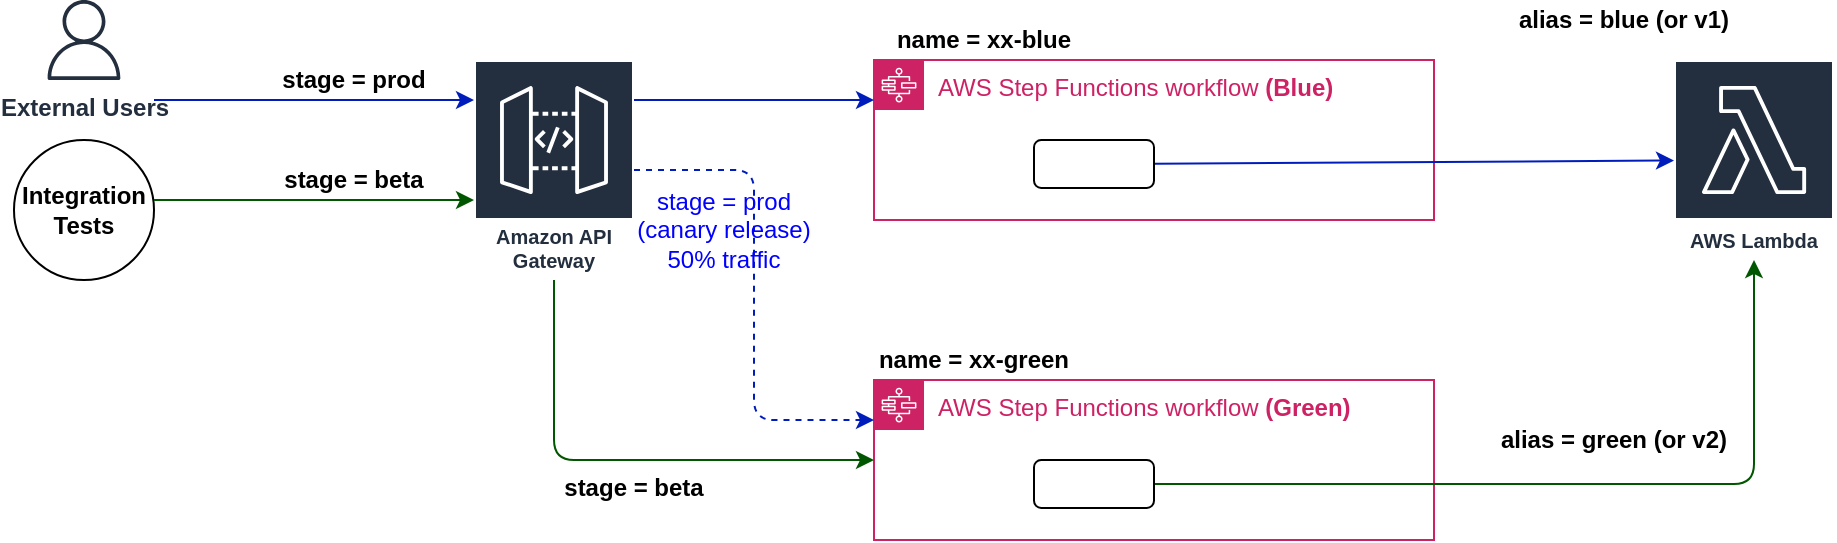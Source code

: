<mxfile version="13.9.5" type="device"><diagram id="xA10qjsr-7rKh3WqmDnN" name="Page-1"><mxGraphModel dx="1264" dy="592" grid="1" gridSize="10" guides="1" tooltips="1" connect="1" arrows="1" fold="1" page="1" pageScale="1" pageWidth="850" pageHeight="1100" math="0" shadow="0"><root><mxCell id="0"/><mxCell id="1" parent="0"/><mxCell id="OFFuF0TlAI2kyokZnH9z-1" value="Amazon API Gateway" style="outlineConnect=0;fontColor=#232F3E;gradientColor=none;strokeColor=#ffffff;fillColor=#232F3E;dashed=0;verticalLabelPosition=middle;verticalAlign=bottom;align=center;html=1;whiteSpace=wrap;fontSize=10;fontStyle=1;spacing=3;shape=mxgraph.aws4.productIcon;prIcon=mxgraph.aws4.api_gateway;" parent="1" vertex="1"><mxGeometry x="280" y="160" width="80" height="110" as="geometry"/></mxCell><mxCell id="OFFuF0TlAI2kyokZnH9z-3" value="AWS Lambda" style="outlineConnect=0;fontColor=#232F3E;gradientColor=none;strokeColor=#ffffff;fillColor=#232F3E;dashed=0;verticalLabelPosition=middle;verticalAlign=bottom;align=center;html=1;whiteSpace=wrap;fontSize=10;fontStyle=1;spacing=3;shape=mxgraph.aws4.productIcon;prIcon=mxgraph.aws4.lambda;" parent="1" vertex="1"><mxGeometry x="880" y="160" width="80" height="100" as="geometry"/></mxCell><mxCell id="OFFuF0TlAI2kyokZnH9z-4" value="AWS Step Functions workflow &lt;b&gt;(Blue)&lt;/b&gt;" style="points=[[0,0],[0.25,0],[0.5,0],[0.75,0],[1,0],[1,0.25],[1,0.5],[1,0.75],[1,1],[0.75,1],[0.5,1],[0.25,1],[0,1],[0,0.75],[0,0.5],[0,0.25]];outlineConnect=0;gradientColor=none;html=1;whiteSpace=wrap;fontSize=12;fontStyle=0;shape=mxgraph.aws4.group;grIcon=mxgraph.aws4.group_aws_step_functions_workflow;strokeColor=#CD2264;fillColor=none;verticalAlign=top;align=left;spacingLeft=30;fontColor=#CD2264;dashed=0;" parent="1" vertex="1"><mxGeometry x="480" y="160" width="280" height="80" as="geometry"/></mxCell><mxCell id="OFFuF0TlAI2kyokZnH9z-5" value="AWS Step Functions workflow &lt;b&gt;(Green)&lt;/b&gt;" style="points=[[0,0],[0.25,0],[0.5,0],[0.75,0],[1,0],[1,0.25],[1,0.5],[1,0.75],[1,1],[0.75,1],[0.5,1],[0.25,1],[0,1],[0,0.75],[0,0.5],[0,0.25]];outlineConnect=0;gradientColor=none;html=1;whiteSpace=wrap;fontSize=12;fontStyle=0;shape=mxgraph.aws4.group;grIcon=mxgraph.aws4.group_aws_step_functions_workflow;strokeColor=#CD2264;fillColor=none;verticalAlign=top;align=left;spacingLeft=30;fontColor=#CD2264;dashed=0;" parent="1" vertex="1"><mxGeometry x="480" y="320" width="280" height="80" as="geometry"/></mxCell><mxCell id="OFFuF0TlAI2kyokZnH9z-6" value="&lt;b&gt;stage = prod&lt;/b&gt;" style="text;html=1;strokeColor=none;fillColor=none;align=center;verticalAlign=middle;whiteSpace=wrap;rounded=0;" parent="1" vertex="1"><mxGeometry x="170" y="160" width="100" height="20" as="geometry"/></mxCell><mxCell id="OFFuF0TlAI2kyokZnH9z-8" value="&lt;b&gt;External Users&lt;/b&gt;" style="outlineConnect=0;fontColor=#232F3E;gradientColor=none;fillColor=#232F3E;strokeColor=none;dashed=0;verticalLabelPosition=bottom;verticalAlign=top;align=center;html=1;fontSize=12;fontStyle=0;aspect=fixed;pointerEvents=1;shape=mxgraph.aws4.user;" parent="1" vertex="1"><mxGeometry x="65" y="130" width="40" height="40" as="geometry"/></mxCell><mxCell id="OFFuF0TlAI2kyokZnH9z-10" value="" style="endArrow=classic;html=1;fillColor=#0050ef;strokeColor=#001DBC;" parent="1" edge="1"><mxGeometry width="50" height="50" relative="1" as="geometry"><mxPoint x="120" y="180" as="sourcePoint"/><mxPoint x="280" y="180" as="targetPoint"/></mxGeometry></mxCell><mxCell id="OFFuF0TlAI2kyokZnH9z-12" value="&lt;b&gt;name = xx-blue&lt;/b&gt;" style="text;html=1;strokeColor=none;fillColor=none;align=center;verticalAlign=middle;whiteSpace=wrap;rounded=0;" parent="1" vertex="1"><mxGeometry x="480" y="140" width="110" height="20" as="geometry"/></mxCell><mxCell id="OFFuF0TlAI2kyokZnH9z-13" value="" style="endArrow=classic;html=1;entryX=0;entryY=0.25;entryDx=0;entryDy=0;dashed=1;fillColor=#0050ef;strokeColor=#001DBC;" parent="1" source="OFFuF0TlAI2kyokZnH9z-1" target="OFFuF0TlAI2kyokZnH9z-5" edge="1"><mxGeometry width="50" height="50" relative="1" as="geometry"><mxPoint x="410" y="120" as="sourcePoint"/><mxPoint x="170" y="350" as="targetPoint"/><Array as="points"><mxPoint x="420" y="215"/><mxPoint x="420" y="340"/></Array></mxGeometry></mxCell><mxCell id="OFFuF0TlAI2kyokZnH9z-14" value="&lt;b&gt;name = xx-green&lt;/b&gt;" style="text;html=1;strokeColor=none;fillColor=none;align=center;verticalAlign=middle;whiteSpace=wrap;rounded=0;" parent="1" vertex="1"><mxGeometry x="480" y="300" width="100" height="20" as="geometry"/></mxCell><mxCell id="OFFuF0TlAI2kyokZnH9z-15" value="" style="endArrow=classic;html=1;exitX=1;exitY=0.5;exitDx=0;exitDy=0;fillColor=#008a00;strokeColor=#005700;" parent="1" source="FZQIjRfQ5ZzKY_NWzXrH-9" target="OFFuF0TlAI2kyokZnH9z-3" edge="1"><mxGeometry width="50" height="50" relative="1" as="geometry"><mxPoint x="720" y="510" as="sourcePoint"/><mxPoint x="770" y="460" as="targetPoint"/><Array as="points"><mxPoint x="920" y="372"/></Array></mxGeometry></mxCell><mxCell id="OFFuF0TlAI2kyokZnH9z-16" value="" style="endArrow=classic;html=1;fillColor=#0050ef;strokeColor=#001DBC;" parent="1" source="FZQIjRfQ5ZzKY_NWzXrH-8" target="OFFuF0TlAI2kyokZnH9z-3" edge="1"><mxGeometry width="50" height="50" relative="1" as="geometry"><mxPoint x="370" y="210" as="sourcePoint"/><mxPoint x="490" y="210" as="targetPoint"/></mxGeometry></mxCell><mxCell id="OFFuF0TlAI2kyokZnH9z-17" value="&lt;b&gt;alias = blue (or v1)&lt;/b&gt;" style="text;html=1;strokeColor=none;fillColor=none;align=center;verticalAlign=middle;whiteSpace=wrap;rounded=0;" parent="1" vertex="1"><mxGeometry x="790" y="130" width="130" height="20" as="geometry"/></mxCell><mxCell id="OFFuF0TlAI2kyokZnH9z-18" value="&lt;b&gt;alias = green (or v2)&lt;br&gt;&lt;/b&gt;" style="text;html=1;strokeColor=none;fillColor=none;align=center;verticalAlign=middle;whiteSpace=wrap;rounded=0;" parent="1" vertex="1"><mxGeometry x="790" y="340" width="120" height="20" as="geometry"/></mxCell><mxCell id="FZQIjRfQ5ZzKY_NWzXrH-8" value="" style="rounded=1;whiteSpace=wrap;html=1;" parent="1" vertex="1"><mxGeometry x="560" y="200" width="60" height="24" as="geometry"/></mxCell><mxCell id="FZQIjRfQ5ZzKY_NWzXrH-9" value="" style="rounded=1;whiteSpace=wrap;html=1;" parent="1" vertex="1"><mxGeometry x="560" y="360" width="60" height="24" as="geometry"/></mxCell><mxCell id="FZQIjRfQ5ZzKY_NWzXrH-16" value="&lt;b&gt;Integration Tests&lt;/b&gt;" style="ellipse;whiteSpace=wrap;html=1;aspect=fixed;" parent="1" vertex="1"><mxGeometry x="50" y="200" width="70" height="70" as="geometry"/></mxCell><mxCell id="FZQIjRfQ5ZzKY_NWzXrH-4" value="&lt;font color=&quot;#0000ff&quot;&gt;stage = prod&lt;br&gt;(canary release)&lt;br&gt;50% traffic&lt;/font&gt;" style="text;html=1;strokeColor=none;fillColor=none;align=center;verticalAlign=middle;whiteSpace=wrap;rounded=0;" parent="1" vertex="1"><mxGeometry x="340" y="220" width="130" height="50" as="geometry"/></mxCell><mxCell id="o4Kb6z-WVJu-zrEAybP4-1" value="&lt;b&gt;stage = beta&lt;/b&gt;" style="text;html=1;strokeColor=none;fillColor=none;align=center;verticalAlign=middle;whiteSpace=wrap;rounded=0;" parent="1" vertex="1"><mxGeometry x="170" y="210" width="100" height="20" as="geometry"/></mxCell><mxCell id="o4Kb6z-WVJu-zrEAybP4-3" value="" style="endArrow=classic;html=1;entryX=0;entryY=0.5;entryDx=0;entryDy=0;fillColor=#008a00;strokeColor=#005700;" parent="1" source="OFFuF0TlAI2kyokZnH9z-1" target="OFFuF0TlAI2kyokZnH9z-5" edge="1"><mxGeometry width="50" height="50" relative="1" as="geometry"><mxPoint x="270" y="400" as="sourcePoint"/><mxPoint x="390" y="400" as="targetPoint"/><Array as="points"><mxPoint x="320" y="360"/></Array></mxGeometry></mxCell><mxCell id="o4Kb6z-WVJu-zrEAybP4-4" value="&lt;b&gt;stage = beta&lt;/b&gt;" style="text;html=1;strokeColor=none;fillColor=none;align=center;verticalAlign=middle;whiteSpace=wrap;rounded=0;" parent="1" vertex="1"><mxGeometry x="310" y="364" width="100" height="20" as="geometry"/></mxCell><mxCell id="o4Kb6z-WVJu-zrEAybP4-5" value="" style="endArrow=classic;html=1;fillColor=#008a00;strokeColor=#005700;" parent="1" edge="1"><mxGeometry width="50" height="50" relative="1" as="geometry"><mxPoint x="120" y="230" as="sourcePoint"/><mxPoint x="280" y="230" as="targetPoint"/></mxGeometry></mxCell><mxCell id="o4Kb6z-WVJu-zrEAybP4-8" value="" style="endArrow=classic;html=1;entryX=0;entryY=0.5;entryDx=0;entryDy=0;fillColor=#0050ef;strokeColor=#001DBC;" parent="1" edge="1"><mxGeometry width="50" height="50" relative="1" as="geometry"><mxPoint x="360" y="180" as="sourcePoint"/><mxPoint x="480" y="180" as="targetPoint"/></mxGeometry></mxCell></root></mxGraphModel></diagram></mxfile>